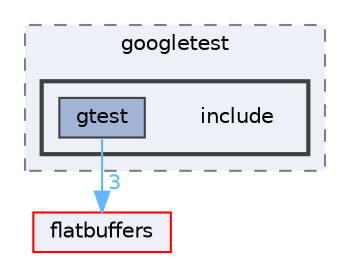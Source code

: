 digraph "googletest/googletest/include"
{
 // LATEX_PDF_SIZE
  bgcolor="transparent";
  edge [fontname=Helvetica,fontsize=10,labelfontname=Helvetica,labelfontsize=10];
  node [fontname=Helvetica,fontsize=10,shape=box,height=0.2,width=0.4];
  compound=true
  subgraph clusterdir_7b86808525f21adae85b84901a4f8edc {
    graph [ bgcolor="#edf0f7", pencolor="grey50", label="googletest", fontname=Helvetica,fontsize=10 style="filled,dashed", URL="dir_7b86808525f21adae85b84901a4f8edc.html",tooltip=""]
  subgraph clusterdir_2f730f5434597c08ceb8912275aa9760 {
    graph [ bgcolor="#edf0f7", pencolor="grey25", label="", fontname=Helvetica,fontsize=10 style="filled,bold", URL="dir_2f730f5434597c08ceb8912275aa9760.html",tooltip=""]
    dir_2f730f5434597c08ceb8912275aa9760 [shape=plaintext, label="include"];
  dir_196a1d8d1902fcaaf737e6685e0f8aa0 [label="gtest", fillcolor="#a2b4d6", color="grey25", style="filled", URL="dir_196a1d8d1902fcaaf737e6685e0f8aa0.html",tooltip=""];
  }
  }
  dir_aab3332a77760f74556dcb4aee61b405 [label="flatbuffers", fillcolor="#edf0f7", color="red", style="filled", URL="dir_aab3332a77760f74556dcb4aee61b405.html",tooltip=""];
  dir_196a1d8d1902fcaaf737e6685e0f8aa0->dir_aab3332a77760f74556dcb4aee61b405 [headlabel="3", labeldistance=1.5 headhref="dir_000112_000058.html" href="dir_000112_000058.html" color="steelblue1" fontcolor="steelblue1"];
}
